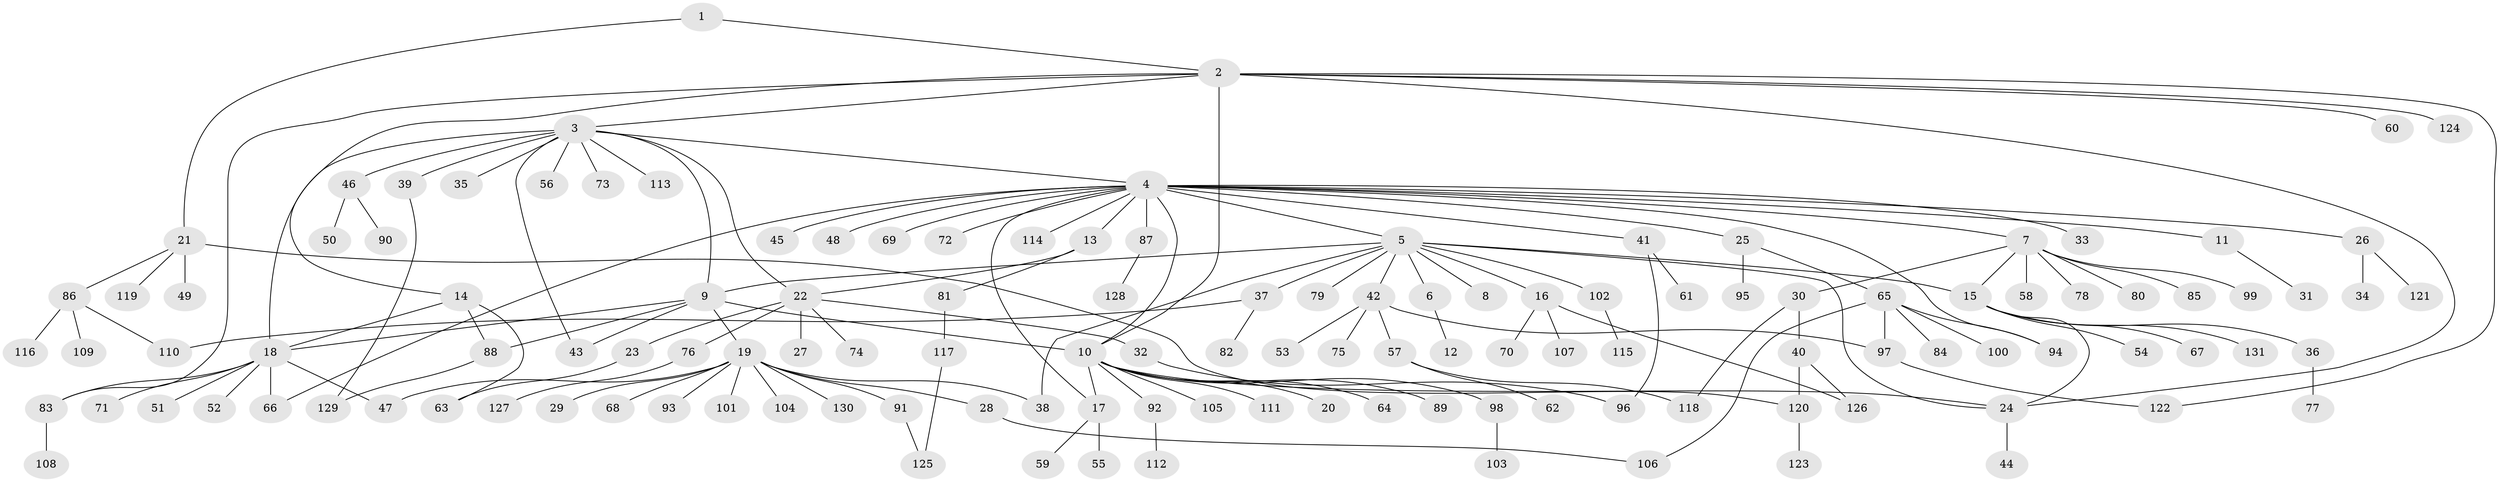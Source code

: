 // Generated by graph-tools (version 1.1) at 2025/47/03/09/25 04:47:11]
// undirected, 131 vertices, 159 edges
graph export_dot {
graph [start="1"]
  node [color=gray90,style=filled];
  1;
  2;
  3;
  4;
  5;
  6;
  7;
  8;
  9;
  10;
  11;
  12;
  13;
  14;
  15;
  16;
  17;
  18;
  19;
  20;
  21;
  22;
  23;
  24;
  25;
  26;
  27;
  28;
  29;
  30;
  31;
  32;
  33;
  34;
  35;
  36;
  37;
  38;
  39;
  40;
  41;
  42;
  43;
  44;
  45;
  46;
  47;
  48;
  49;
  50;
  51;
  52;
  53;
  54;
  55;
  56;
  57;
  58;
  59;
  60;
  61;
  62;
  63;
  64;
  65;
  66;
  67;
  68;
  69;
  70;
  71;
  72;
  73;
  74;
  75;
  76;
  77;
  78;
  79;
  80;
  81;
  82;
  83;
  84;
  85;
  86;
  87;
  88;
  89;
  90;
  91;
  92;
  93;
  94;
  95;
  96;
  97;
  98;
  99;
  100;
  101;
  102;
  103;
  104;
  105;
  106;
  107;
  108;
  109;
  110;
  111;
  112;
  113;
  114;
  115;
  116;
  117;
  118;
  119;
  120;
  121;
  122;
  123;
  124;
  125;
  126;
  127;
  128;
  129;
  130;
  131;
  1 -- 2;
  1 -- 21;
  2 -- 3;
  2 -- 10;
  2 -- 14;
  2 -- 24;
  2 -- 60;
  2 -- 83;
  2 -- 122;
  2 -- 124;
  3 -- 4;
  3 -- 9;
  3 -- 18;
  3 -- 22;
  3 -- 35;
  3 -- 39;
  3 -- 43;
  3 -- 46;
  3 -- 56;
  3 -- 73;
  3 -- 113;
  4 -- 5;
  4 -- 7;
  4 -- 10;
  4 -- 11;
  4 -- 13;
  4 -- 17;
  4 -- 25;
  4 -- 26;
  4 -- 33;
  4 -- 41;
  4 -- 45;
  4 -- 48;
  4 -- 66;
  4 -- 69;
  4 -- 72;
  4 -- 87;
  4 -- 94;
  4 -- 114;
  5 -- 6;
  5 -- 8;
  5 -- 9;
  5 -- 15;
  5 -- 16;
  5 -- 24;
  5 -- 37;
  5 -- 38;
  5 -- 42;
  5 -- 79;
  5 -- 102;
  6 -- 12;
  7 -- 15;
  7 -- 30;
  7 -- 58;
  7 -- 78;
  7 -- 80;
  7 -- 85;
  7 -- 99;
  9 -- 10;
  9 -- 18;
  9 -- 19;
  9 -- 43;
  9 -- 88;
  10 -- 17;
  10 -- 20;
  10 -- 24;
  10 -- 64;
  10 -- 89;
  10 -- 92;
  10 -- 98;
  10 -- 105;
  10 -- 111;
  11 -- 31;
  13 -- 22;
  13 -- 81;
  14 -- 18;
  14 -- 63;
  14 -- 88;
  15 -- 24;
  15 -- 36;
  15 -- 54;
  15 -- 67;
  15 -- 131;
  16 -- 70;
  16 -- 107;
  16 -- 126;
  17 -- 55;
  17 -- 59;
  18 -- 47;
  18 -- 51;
  18 -- 52;
  18 -- 66;
  18 -- 71;
  18 -- 83;
  19 -- 28;
  19 -- 29;
  19 -- 38;
  19 -- 47;
  19 -- 68;
  19 -- 91;
  19 -- 93;
  19 -- 101;
  19 -- 104;
  19 -- 130;
  21 -- 49;
  21 -- 86;
  21 -- 119;
  21 -- 120;
  22 -- 23;
  22 -- 27;
  22 -- 32;
  22 -- 74;
  22 -- 76;
  23 -- 63;
  24 -- 44;
  25 -- 65;
  25 -- 95;
  26 -- 34;
  26 -- 121;
  28 -- 106;
  30 -- 40;
  30 -- 118;
  32 -- 96;
  36 -- 77;
  37 -- 82;
  37 -- 110;
  39 -- 129;
  40 -- 120;
  40 -- 126;
  41 -- 61;
  41 -- 96;
  42 -- 53;
  42 -- 57;
  42 -- 75;
  42 -- 97;
  46 -- 50;
  46 -- 90;
  57 -- 62;
  57 -- 118;
  65 -- 84;
  65 -- 94;
  65 -- 97;
  65 -- 100;
  65 -- 106;
  76 -- 127;
  81 -- 117;
  83 -- 108;
  86 -- 109;
  86 -- 110;
  86 -- 116;
  87 -- 128;
  88 -- 129;
  91 -- 125;
  92 -- 112;
  97 -- 122;
  98 -- 103;
  102 -- 115;
  117 -- 125;
  120 -- 123;
}
